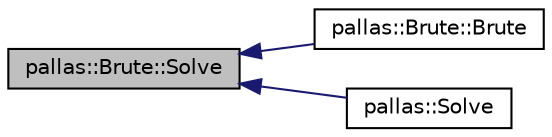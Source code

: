 digraph "pallas::Brute::Solve"
{
  edge [fontname="Helvetica",fontsize="10",labelfontname="Helvetica",labelfontsize="10"];
  node [fontname="Helvetica",fontsize="10",shape=record];
  rankdir="LR";
  Node1 [label="pallas::Brute::Solve",height=0.2,width=0.4,color="black", fillcolor="grey75", style="filled", fontcolor="black"];
  Node1 -> Node2 [dir="back",color="midnightblue",fontsize="10",style="solid",fontname="Helvetica"];
  Node2 [label="pallas::Brute::Brute",height=0.2,width=0.4,color="black", fillcolor="white", style="filled",URL="$classpallas_1_1_brute.html#a915d89a27daf5dd14170c30b3f22ce95",tooltip="Default constructor. "];
  Node1 -> Node3 [dir="back",color="midnightblue",fontsize="10",style="solid",fontname="Helvetica"];
  Node3 [label="pallas::Solve",height=0.2,width=0.4,color="black", fillcolor="white", style="filled",URL="$brute_8h.html#af68f0ba83e9062130cffdf5b06ccd09c",tooltip="Helper function which avoids going through the interface of the pallas::Brute class. "];
}
